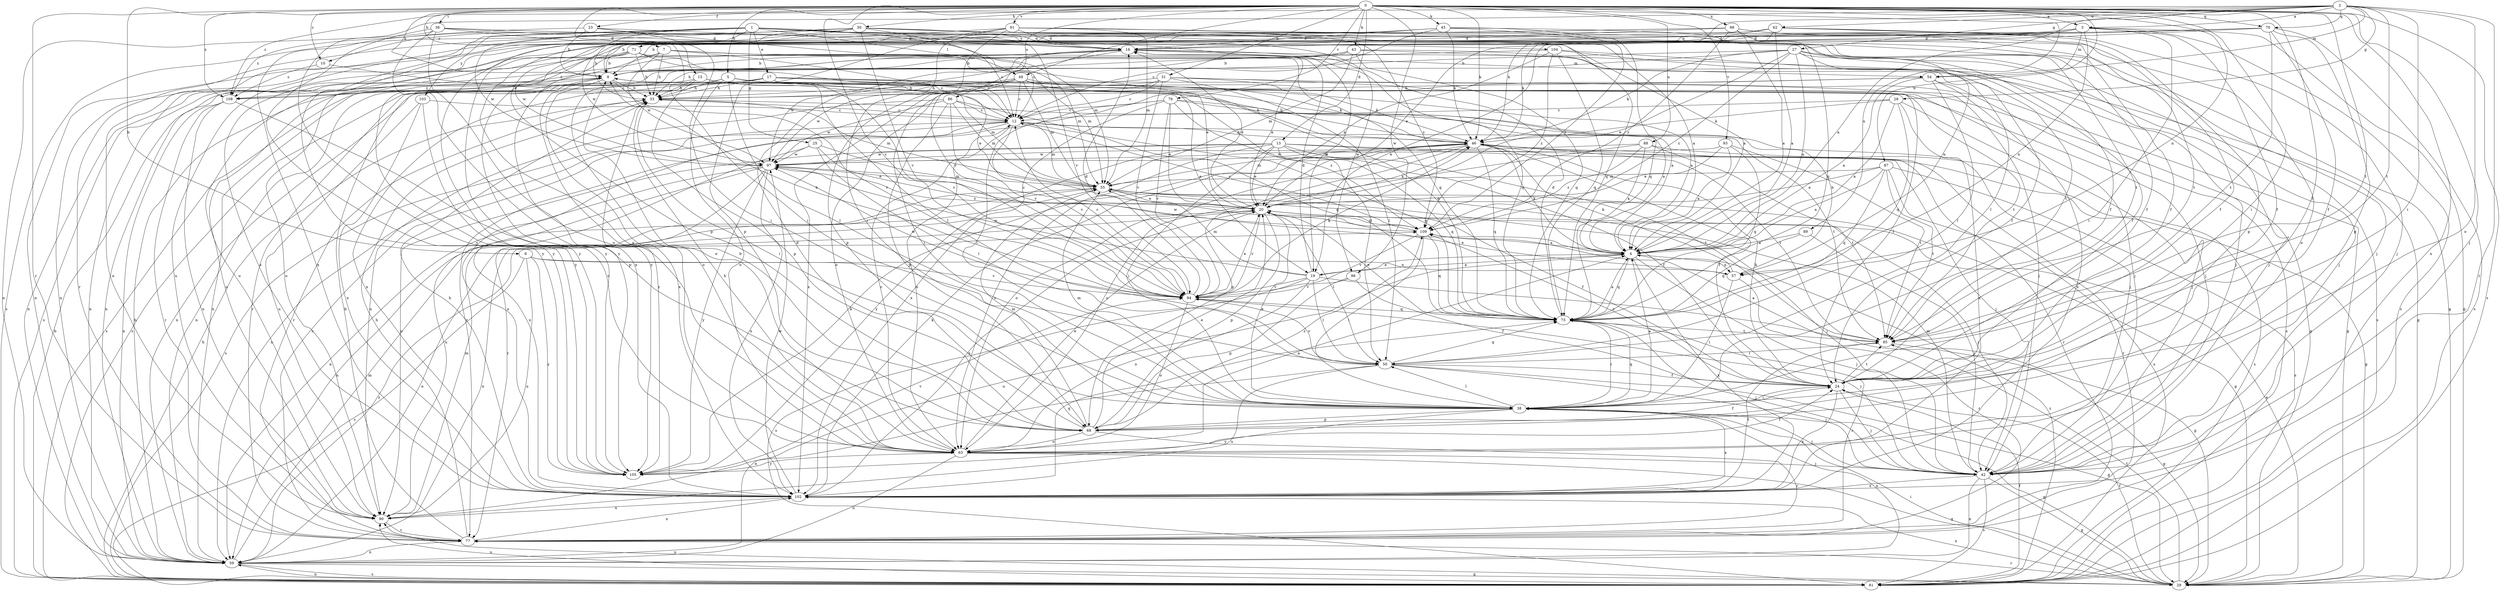 strict digraph  {
0;
1;
2;
3;
4;
5;
6;
7;
8;
10;
12;
13;
15;
16;
17;
19;
20;
23;
24;
25;
27;
28;
29;
30;
31;
33;
36;
38;
42;
43;
45;
46;
48;
50;
54;
55;
57;
59;
62;
63;
68;
70;
71;
73;
76;
77;
81;
85;
86;
87;
88;
89;
90;
91;
93;
94;
96;
97;
98;
102;
103;
104;
105;
108;
109;
0 -> 3  [label=a];
0 -> 5  [label=b];
0 -> 6  [label=b];
0 -> 7  [label=b];
0 -> 8  [label=b];
0 -> 10  [label=c];
0 -> 13  [label=d];
0 -> 15  [label=d];
0 -> 23  [label=f];
0 -> 24  [label=f];
0 -> 30  [label=h];
0 -> 31  [label=h];
0 -> 36  [label=i];
0 -> 38  [label=i];
0 -> 42  [label=j];
0 -> 43  [label=k];
0 -> 45  [label=k];
0 -> 46  [label=k];
0 -> 48  [label=l];
0 -> 57  [label=n];
0 -> 70  [label=q];
0 -> 76  [label=r];
0 -> 77  [label=r];
0 -> 81  [label=s];
0 -> 85  [label=t];
0 -> 86  [label=u];
0 -> 87  [label=u];
0 -> 88  [label=u];
0 -> 89  [label=u];
0 -> 91  [label=v];
0 -> 93  [label=v];
0 -> 94  [label=v];
0 -> 96  [label=w];
0 -> 98  [label=x];
0 -> 102  [label=x];
0 -> 108  [label=z];
1 -> 10  [label=c];
1 -> 12  [label=c];
1 -> 17  [label=e];
1 -> 19  [label=e];
1 -> 25  [label=g];
1 -> 33  [label=h];
1 -> 48  [label=l];
1 -> 57  [label=n];
1 -> 68  [label=p];
1 -> 85  [label=t];
1 -> 90  [label=u];
1 -> 94  [label=v];
1 -> 96  [label=w];
1 -> 97  [label=w];
1 -> 103  [label=y];
1 -> 104  [label=y];
1 -> 105  [label=y];
1 -> 108  [label=z];
2 -> 3  [label=a];
2 -> 4  [label=a];
2 -> 27  [label=g];
2 -> 28  [label=g];
2 -> 38  [label=i];
2 -> 46  [label=k];
2 -> 54  [label=m];
2 -> 62  [label=o];
2 -> 63  [label=o];
2 -> 70  [label=q];
2 -> 77  [label=r];
2 -> 85  [label=t];
2 -> 105  [label=y];
2 -> 108  [label=z];
3 -> 16  [label=d];
3 -> 19  [label=e];
3 -> 24  [label=f];
3 -> 29  [label=g];
3 -> 38  [label=i];
3 -> 54  [label=m];
3 -> 57  [label=n];
3 -> 71  [label=q];
3 -> 81  [label=s];
3 -> 97  [label=w];
3 -> 105  [label=y];
4 -> 19  [label=e];
4 -> 42  [label=j];
4 -> 46  [label=k];
4 -> 57  [label=n];
4 -> 73  [label=q];
4 -> 90  [label=u];
4 -> 97  [label=w];
4 -> 102  [label=x];
5 -> 19  [label=e];
5 -> 20  [label=e];
5 -> 33  [label=h];
5 -> 50  [label=l];
5 -> 63  [label=o];
5 -> 85  [label=t];
5 -> 108  [label=z];
6 -> 57  [label=n];
6 -> 81  [label=s];
6 -> 90  [label=u];
6 -> 94  [label=v];
6 -> 105  [label=y];
7 -> 12  [label=c];
7 -> 33  [label=h];
7 -> 54  [label=m];
7 -> 55  [label=m];
7 -> 59  [label=n];
7 -> 73  [label=q];
7 -> 97  [label=w];
7 -> 105  [label=y];
8 -> 33  [label=h];
8 -> 42  [label=j];
8 -> 63  [label=o];
8 -> 94  [label=v];
8 -> 102  [label=x];
10 -> 12  [label=c];
10 -> 108  [label=z];
12 -> 46  [label=k];
12 -> 55  [label=m];
12 -> 59  [label=n];
12 -> 63  [label=o];
12 -> 73  [label=q];
12 -> 81  [label=s];
12 -> 85  [label=t];
12 -> 94  [label=v];
12 -> 102  [label=x];
13 -> 20  [label=e];
13 -> 24  [label=f];
13 -> 29  [label=g];
13 -> 38  [label=i];
13 -> 42  [label=j];
13 -> 63  [label=o];
13 -> 73  [label=q];
13 -> 85  [label=t];
13 -> 90  [label=u];
13 -> 97  [label=w];
13 -> 105  [label=y];
15 -> 33  [label=h];
15 -> 50  [label=l];
15 -> 55  [label=m];
15 -> 68  [label=p];
15 -> 108  [label=z];
16 -> 8  [label=b];
16 -> 20  [label=e];
16 -> 42  [label=j];
16 -> 59  [label=n];
16 -> 63  [label=o];
16 -> 68  [label=p];
16 -> 73  [label=q];
16 -> 97  [label=w];
16 -> 108  [label=z];
17 -> 4  [label=a];
17 -> 29  [label=g];
17 -> 33  [label=h];
17 -> 42  [label=j];
17 -> 46  [label=k];
17 -> 50  [label=l];
17 -> 59  [label=n];
17 -> 77  [label=r];
17 -> 81  [label=s];
17 -> 94  [label=v];
17 -> 102  [label=x];
19 -> 4  [label=a];
19 -> 16  [label=d];
19 -> 29  [label=g];
19 -> 50  [label=l];
19 -> 55  [label=m];
19 -> 63  [label=o];
19 -> 81  [label=s];
19 -> 94  [label=v];
19 -> 97  [label=w];
20 -> 16  [label=d];
20 -> 42  [label=j];
20 -> 46  [label=k];
20 -> 50  [label=l];
20 -> 59  [label=n];
20 -> 68  [label=p];
20 -> 94  [label=v];
20 -> 102  [label=x];
20 -> 109  [label=z];
23 -> 8  [label=b];
23 -> 16  [label=d];
23 -> 38  [label=i];
23 -> 55  [label=m];
23 -> 102  [label=x];
24 -> 38  [label=i];
24 -> 42  [label=j];
24 -> 46  [label=k];
24 -> 85  [label=t];
24 -> 102  [label=x];
24 -> 109  [label=z];
25 -> 20  [label=e];
25 -> 50  [label=l];
25 -> 97  [label=w];
25 -> 102  [label=x];
25 -> 109  [label=z];
27 -> 4  [label=a];
27 -> 8  [label=b];
27 -> 20  [label=e];
27 -> 24  [label=f];
27 -> 42  [label=j];
27 -> 46  [label=k];
27 -> 50  [label=l];
27 -> 59  [label=n];
27 -> 81  [label=s];
27 -> 109  [label=z];
28 -> 4  [label=a];
28 -> 12  [label=c];
28 -> 42  [label=j];
28 -> 46  [label=k];
28 -> 73  [label=q];
28 -> 102  [label=x];
29 -> 20  [label=e];
29 -> 24  [label=f];
29 -> 38  [label=i];
29 -> 77  [label=r];
29 -> 85  [label=t];
29 -> 90  [label=u];
29 -> 102  [label=x];
30 -> 4  [label=a];
30 -> 8  [label=b];
30 -> 12  [label=c];
30 -> 16  [label=d];
30 -> 24  [label=f];
30 -> 29  [label=g];
30 -> 63  [label=o];
30 -> 73  [label=q];
30 -> 77  [label=r];
30 -> 81  [label=s];
30 -> 90  [label=u];
30 -> 94  [label=v];
30 -> 102  [label=x];
31 -> 12  [label=c];
31 -> 24  [label=f];
31 -> 29  [label=g];
31 -> 33  [label=h];
31 -> 46  [label=k];
31 -> 50  [label=l];
31 -> 63  [label=o];
31 -> 94  [label=v];
31 -> 102  [label=x];
33 -> 12  [label=c];
33 -> 38  [label=i];
33 -> 55  [label=m];
33 -> 77  [label=r];
33 -> 105  [label=y];
36 -> 4  [label=a];
36 -> 16  [label=d];
36 -> 24  [label=f];
36 -> 38  [label=i];
36 -> 59  [label=n];
36 -> 63  [label=o];
36 -> 102  [label=x];
36 -> 105  [label=y];
38 -> 4  [label=a];
38 -> 20  [label=e];
38 -> 29  [label=g];
38 -> 42  [label=j];
38 -> 50  [label=l];
38 -> 55  [label=m];
38 -> 59  [label=n];
38 -> 68  [label=p];
38 -> 73  [label=q];
38 -> 102  [label=x];
38 -> 105  [label=y];
42 -> 29  [label=g];
42 -> 55  [label=m];
42 -> 59  [label=n];
42 -> 81  [label=s];
42 -> 102  [label=x];
43 -> 8  [label=b];
43 -> 24  [label=f];
43 -> 29  [label=g];
43 -> 33  [label=h];
43 -> 55  [label=m];
43 -> 73  [label=q];
43 -> 81  [label=s];
45 -> 12  [label=c];
45 -> 16  [label=d];
45 -> 24  [label=f];
45 -> 46  [label=k];
45 -> 73  [label=q];
45 -> 105  [label=y];
45 -> 109  [label=z];
46 -> 8  [label=b];
46 -> 24  [label=f];
46 -> 55  [label=m];
46 -> 63  [label=o];
46 -> 68  [label=p];
46 -> 73  [label=q];
46 -> 77  [label=r];
46 -> 81  [label=s];
46 -> 85  [label=t];
46 -> 97  [label=w];
48 -> 4  [label=a];
48 -> 12  [label=c];
48 -> 33  [label=h];
48 -> 38  [label=i];
48 -> 42  [label=j];
48 -> 46  [label=k];
48 -> 55  [label=m];
48 -> 59  [label=n];
48 -> 73  [label=q];
48 -> 81  [label=s];
48 -> 97  [label=w];
50 -> 24  [label=f];
50 -> 29  [label=g];
50 -> 42  [label=j];
50 -> 59  [label=n];
50 -> 73  [label=q];
50 -> 90  [label=u];
50 -> 94  [label=v];
54 -> 4  [label=a];
54 -> 33  [label=h];
54 -> 38  [label=i];
54 -> 50  [label=l];
54 -> 81  [label=s];
54 -> 102  [label=x];
55 -> 20  [label=e];
55 -> 24  [label=f];
55 -> 29  [label=g];
55 -> 42  [label=j];
55 -> 59  [label=n];
57 -> 20  [label=e];
57 -> 33  [label=h];
57 -> 38  [label=i];
57 -> 46  [label=k];
57 -> 77  [label=r];
59 -> 8  [label=b];
59 -> 20  [label=e];
59 -> 29  [label=g];
59 -> 55  [label=m];
59 -> 81  [label=s];
59 -> 109  [label=z];
62 -> 4  [label=a];
62 -> 16  [label=d];
62 -> 24  [label=f];
62 -> 42  [label=j];
62 -> 46  [label=k];
62 -> 59  [label=n];
62 -> 68  [label=p];
62 -> 90  [label=u];
63 -> 4  [label=a];
63 -> 12  [label=c];
63 -> 20  [label=e];
63 -> 24  [label=f];
63 -> 29  [label=g];
63 -> 33  [label=h];
63 -> 42  [label=j];
63 -> 59  [label=n];
63 -> 105  [label=y];
68 -> 8  [label=b];
68 -> 16  [label=d];
68 -> 20  [label=e];
68 -> 24  [label=f];
68 -> 55  [label=m];
68 -> 63  [label=o];
68 -> 77  [label=r];
68 -> 109  [label=z];
70 -> 8  [label=b];
70 -> 16  [label=d];
70 -> 20  [label=e];
70 -> 24  [label=f];
70 -> 68  [label=p];
70 -> 81  [label=s];
70 -> 85  [label=t];
70 -> 105  [label=y];
71 -> 8  [label=b];
71 -> 12  [label=c];
71 -> 20  [label=e];
71 -> 33  [label=h];
71 -> 55  [label=m];
71 -> 59  [label=n];
71 -> 90  [label=u];
71 -> 105  [label=y];
73 -> 4  [label=a];
73 -> 16  [label=d];
73 -> 20  [label=e];
73 -> 38  [label=i];
73 -> 42  [label=j];
73 -> 77  [label=r];
73 -> 85  [label=t];
76 -> 4  [label=a];
76 -> 12  [label=c];
76 -> 20  [label=e];
76 -> 42  [label=j];
76 -> 77  [label=r];
76 -> 94  [label=v];
76 -> 102  [label=x];
76 -> 109  [label=z];
77 -> 8  [label=b];
77 -> 12  [label=c];
77 -> 33  [label=h];
77 -> 59  [label=n];
77 -> 102  [label=x];
81 -> 8  [label=b];
81 -> 24  [label=f];
81 -> 33  [label=h];
81 -> 59  [label=n];
81 -> 90  [label=u];
81 -> 109  [label=z];
85 -> 4  [label=a];
85 -> 29  [label=g];
85 -> 50  [label=l];
86 -> 12  [label=c];
86 -> 55  [label=m];
86 -> 68  [label=p];
86 -> 73  [label=q];
86 -> 90  [label=u];
86 -> 94  [label=v];
86 -> 97  [label=w];
87 -> 4  [label=a];
87 -> 20  [label=e];
87 -> 55  [label=m];
87 -> 73  [label=q];
87 -> 77  [label=r];
87 -> 81  [label=s];
87 -> 85  [label=t];
88 -> 4  [label=a];
88 -> 63  [label=o];
88 -> 81  [label=s];
88 -> 85  [label=t];
88 -> 97  [label=w];
88 -> 109  [label=z];
89 -> 4  [label=a];
89 -> 42  [label=j];
89 -> 73  [label=q];
90 -> 55  [label=m];
90 -> 77  [label=r];
91 -> 16  [label=d];
91 -> 38  [label=i];
91 -> 42  [label=j];
91 -> 55  [label=m];
91 -> 68  [label=p];
91 -> 94  [label=v];
91 -> 97  [label=w];
91 -> 109  [label=z];
93 -> 4  [label=a];
93 -> 20  [label=e];
93 -> 73  [label=q];
93 -> 85  [label=t];
93 -> 97  [label=w];
94 -> 8  [label=b];
94 -> 12  [label=c];
94 -> 16  [label=d];
94 -> 20  [label=e];
94 -> 42  [label=j];
94 -> 46  [label=k];
94 -> 63  [label=o];
94 -> 73  [label=q];
94 -> 97  [label=w];
96 -> 24  [label=f];
96 -> 68  [label=p];
96 -> 94  [label=v];
97 -> 55  [label=m];
97 -> 59  [label=n];
97 -> 77  [label=r];
97 -> 90  [label=u];
97 -> 102  [label=x];
97 -> 105  [label=y];
97 -> 109  [label=z];
98 -> 4  [label=a];
98 -> 16  [label=d];
98 -> 59  [label=n];
98 -> 63  [label=o];
98 -> 73  [label=q];
98 -> 85  [label=t];
98 -> 90  [label=u];
98 -> 109  [label=z];
102 -> 33  [label=h];
102 -> 46  [label=k];
102 -> 73  [label=q];
102 -> 85  [label=t];
102 -> 90  [label=u];
102 -> 97  [label=w];
103 -> 12  [label=c];
103 -> 63  [label=o];
103 -> 90  [label=u];
103 -> 102  [label=x];
104 -> 8  [label=b];
104 -> 20  [label=e];
104 -> 42  [label=j];
104 -> 73  [label=q];
104 -> 85  [label=t];
104 -> 109  [label=z];
105 -> 46  [label=k];
105 -> 94  [label=v];
108 -> 59  [label=n];
108 -> 68  [label=p];
108 -> 77  [label=r];
108 -> 90  [label=u];
109 -> 4  [label=a];
109 -> 12  [label=c];
109 -> 38  [label=i];
109 -> 73  [label=q];
109 -> 94  [label=v];
}
